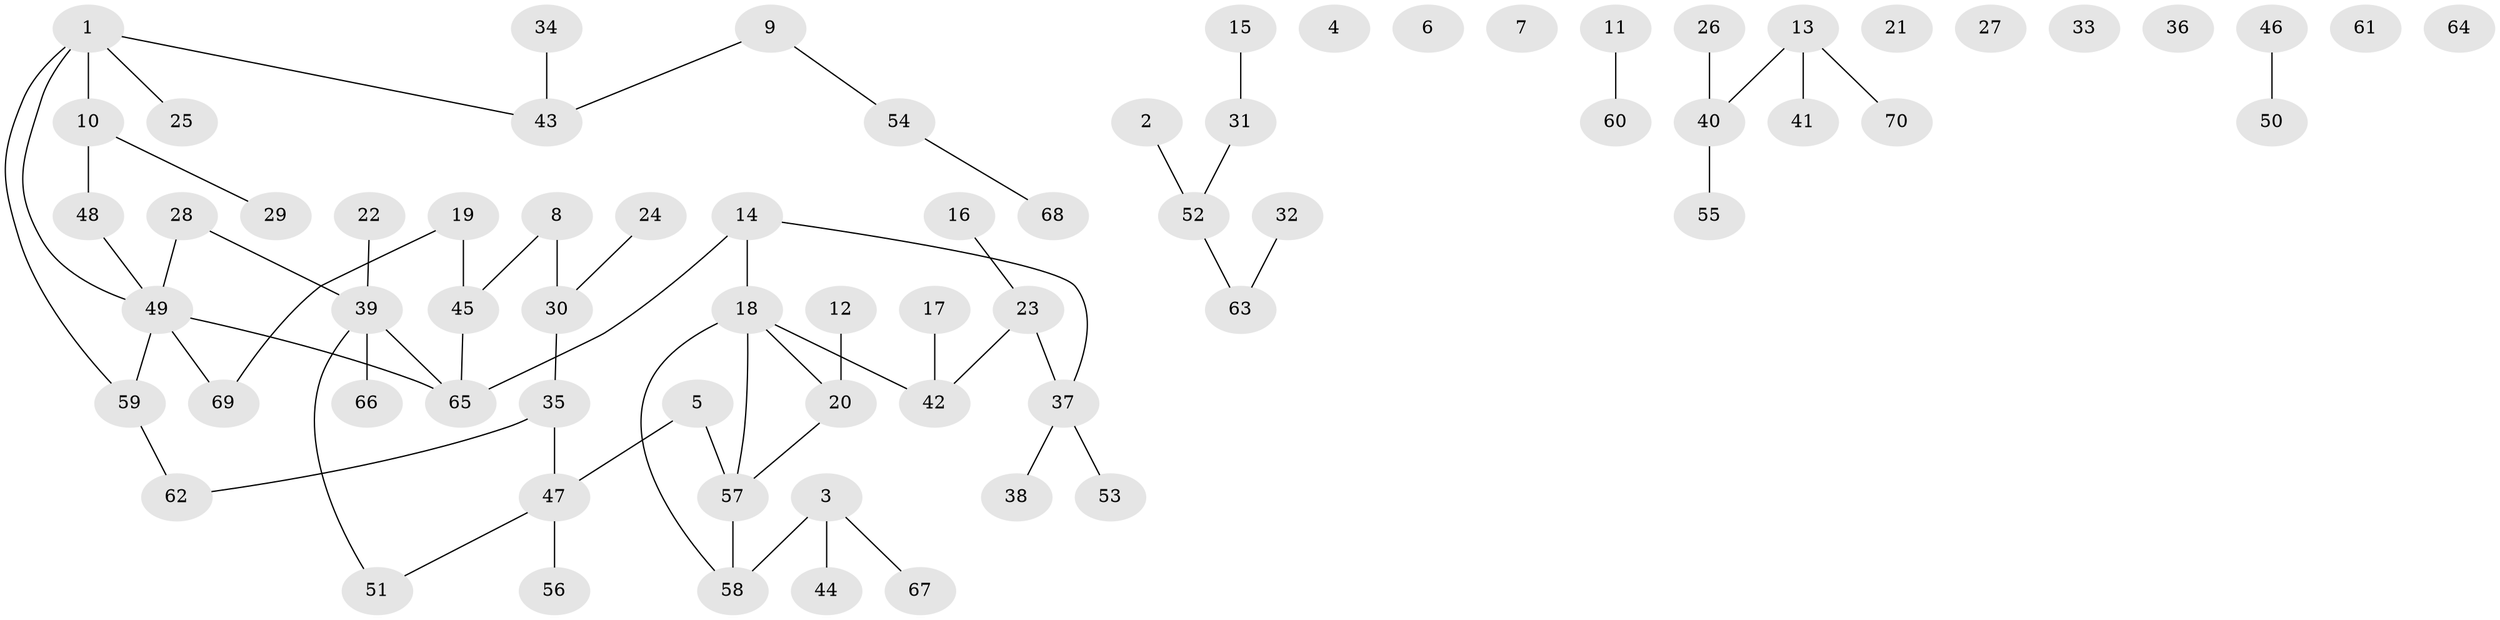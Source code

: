 // coarse degree distribution, {2: 0.4166666666666667, 3: 0.20833333333333334, 4: 0.08333333333333333, 5: 0.041666666666666664, 1: 0.25}
// Generated by graph-tools (version 1.1) at 2025/35/03/04/25 23:35:50]
// undirected, 70 vertices, 66 edges
graph export_dot {
  node [color=gray90,style=filled];
  1;
  2;
  3;
  4;
  5;
  6;
  7;
  8;
  9;
  10;
  11;
  12;
  13;
  14;
  15;
  16;
  17;
  18;
  19;
  20;
  21;
  22;
  23;
  24;
  25;
  26;
  27;
  28;
  29;
  30;
  31;
  32;
  33;
  34;
  35;
  36;
  37;
  38;
  39;
  40;
  41;
  42;
  43;
  44;
  45;
  46;
  47;
  48;
  49;
  50;
  51;
  52;
  53;
  54;
  55;
  56;
  57;
  58;
  59;
  60;
  61;
  62;
  63;
  64;
  65;
  66;
  67;
  68;
  69;
  70;
  1 -- 10;
  1 -- 25;
  1 -- 43;
  1 -- 49;
  1 -- 59;
  2 -- 52;
  3 -- 44;
  3 -- 58;
  3 -- 67;
  5 -- 47;
  5 -- 57;
  8 -- 30;
  8 -- 45;
  9 -- 43;
  9 -- 54;
  10 -- 29;
  10 -- 48;
  11 -- 60;
  12 -- 20;
  13 -- 40;
  13 -- 41;
  13 -- 70;
  14 -- 18;
  14 -- 37;
  14 -- 65;
  15 -- 31;
  16 -- 23;
  17 -- 42;
  18 -- 20;
  18 -- 42;
  18 -- 57;
  18 -- 58;
  19 -- 45;
  19 -- 69;
  20 -- 57;
  22 -- 39;
  23 -- 37;
  23 -- 42;
  24 -- 30;
  26 -- 40;
  28 -- 39;
  28 -- 49;
  30 -- 35;
  31 -- 52;
  32 -- 63;
  34 -- 43;
  35 -- 47;
  35 -- 62;
  37 -- 38;
  37 -- 53;
  39 -- 51;
  39 -- 65;
  39 -- 66;
  40 -- 55;
  45 -- 65;
  46 -- 50;
  47 -- 51;
  47 -- 56;
  48 -- 49;
  49 -- 59;
  49 -- 65;
  49 -- 69;
  52 -- 63;
  54 -- 68;
  57 -- 58;
  59 -- 62;
}
